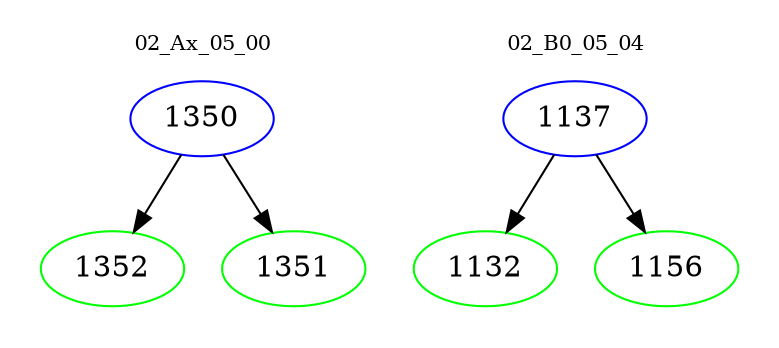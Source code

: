 digraph{
subgraph cluster_0 {
color = white
label = "02_Ax_05_00";
fontsize=10;
T0_1350 [label="1350", color="blue"]
T0_1350 -> T0_1352 [color="black"]
T0_1352 [label="1352", color="green"]
T0_1350 -> T0_1351 [color="black"]
T0_1351 [label="1351", color="green"]
}
subgraph cluster_1 {
color = white
label = "02_B0_05_04";
fontsize=10;
T1_1137 [label="1137", color="blue"]
T1_1137 -> T1_1132 [color="black"]
T1_1132 [label="1132", color="green"]
T1_1137 -> T1_1156 [color="black"]
T1_1156 [label="1156", color="green"]
}
}
